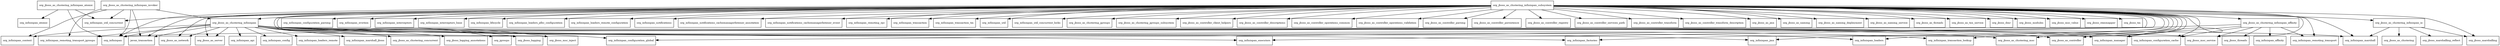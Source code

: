 digraph jboss_as_clustering_infinispan_7_4_0_Final_redhat_19_package_dependencies {
  node [shape = box, fontsize=10.0];
  org_jboss_as_clustering_infinispan -> javax_transaction;
  org_jboss_as_clustering_infinispan -> org_infinispan;
  org_jboss_as_clustering_infinispan -> org_infinispan_api;
  org_jboss_as_clustering_infinispan -> org_infinispan_config;
  org_jboss_as_clustering_infinispan -> org_infinispan_configuration_cache;
  org_jboss_as_clustering_infinispan -> org_infinispan_configuration_global;
  org_jboss_as_clustering_infinispan -> org_infinispan_context;
  org_jboss_as_clustering_infinispan -> org_infinispan_executors;
  org_jboss_as_clustering_infinispan -> org_infinispan_factories;
  org_jboss_as_clustering_infinispan -> org_infinispan_jmx;
  org_jboss_as_clustering_infinispan -> org_infinispan_loaders;
  org_jboss_as_clustering_infinispan -> org_infinispan_loaders_remote;
  org_jboss_as_clustering_infinispan -> org_infinispan_manager;
  org_jboss_as_clustering_infinispan -> org_infinispan_marshall;
  org_jboss_as_clustering_infinispan -> org_infinispan_marshall_jboss;
  org_jboss_as_clustering_infinispan -> org_infinispan_remoting_transport_jgroups;
  org_jboss_as_clustering_infinispan -> org_infinispan_transaction_lookup;
  org_jboss_as_clustering_infinispan -> org_jboss_as_clustering_concurrent;
  org_jboss_as_clustering_infinispan -> org_jboss_as_clustering_msc;
  org_jboss_as_clustering_infinispan -> org_jboss_as_controller;
  org_jboss_as_clustering_infinispan -> org_jboss_as_network;
  org_jboss_as_clustering_infinispan -> org_jboss_as_server;
  org_jboss_as_clustering_infinispan -> org_jboss_logging;
  org_jboss_as_clustering_infinispan -> org_jboss_logging_annotations;
  org_jboss_as_clustering_infinispan -> org_jboss_msc_inject;
  org_jboss_as_clustering_infinispan -> org_jboss_msc_service;
  org_jboss_as_clustering_infinispan -> org_jgroups;
  org_jboss_as_clustering_infinispan_affinity -> org_infinispan;
  org_jboss_as_clustering_infinispan_affinity -> org_infinispan_affinity;
  org_jboss_as_clustering_infinispan_affinity -> org_infinispan_configuration_cache;
  org_jboss_as_clustering_infinispan_affinity -> org_infinispan_manager;
  org_jboss_as_clustering_infinispan_affinity -> org_infinispan_remoting_transport;
  org_jboss_as_clustering_infinispan_affinity -> org_jboss_msc_service;
  org_jboss_as_clustering_infinispan_affinity -> org_jboss_threads;
  org_jboss_as_clustering_infinispan_atomic -> org_infinispan;
  org_jboss_as_clustering_infinispan_atomic -> org_infinispan_atomic;
  org_jboss_as_clustering_infinispan_atomic -> org_infinispan_util_concurrent;
  org_jboss_as_clustering_infinispan_invoker -> javax_transaction;
  org_jboss_as_clustering_infinispan_invoker -> org_infinispan;
  org_jboss_as_clustering_infinispan_invoker -> org_infinispan_context;
  org_jboss_as_clustering_infinispan_invoker -> org_infinispan_remoting_transport_jgroups;
  org_jboss_as_clustering_infinispan_invoker -> org_infinispan_util_concurrent;
  org_jboss_as_clustering_infinispan_invoker -> org_jboss_as_clustering_infinispan;
  org_jboss_as_clustering_infinispan_io -> org_infinispan_marshall;
  org_jboss_as_clustering_infinispan_io -> org_jboss_as_clustering;
  org_jboss_as_clustering_infinispan_io -> org_jboss_marshalling;
  org_jboss_as_clustering_infinispan_io -> org_jboss_marshalling_reflect;
  org_jboss_as_clustering_infinispan_subsystem -> javax_transaction;
  org_jboss_as_clustering_infinispan_subsystem -> org_infinispan;
  org_jboss_as_clustering_infinispan_subsystem -> org_infinispan_configuration_cache;
  org_jboss_as_clustering_infinispan_subsystem -> org_infinispan_configuration_global;
  org_jboss_as_clustering_infinispan_subsystem -> org_infinispan_configuration_parsing;
  org_jboss_as_clustering_infinispan_subsystem -> org_infinispan_eviction;
  org_jboss_as_clustering_infinispan_subsystem -> org_infinispan_executors;
  org_jboss_as_clustering_infinispan_subsystem -> org_infinispan_factories;
  org_jboss_as_clustering_infinispan_subsystem -> org_infinispan_interceptors;
  org_jboss_as_clustering_infinispan_subsystem -> org_infinispan_interceptors_base;
  org_jboss_as_clustering_infinispan_subsystem -> org_infinispan_jmx;
  org_jboss_as_clustering_infinispan_subsystem -> org_infinispan_lifecycle;
  org_jboss_as_clustering_infinispan_subsystem -> org_infinispan_loaders;
  org_jboss_as_clustering_infinispan_subsystem -> org_infinispan_loaders_jdbc_configuration;
  org_jboss_as_clustering_infinispan_subsystem -> org_infinispan_loaders_remote_configuration;
  org_jboss_as_clustering_infinispan_subsystem -> org_infinispan_manager;
  org_jboss_as_clustering_infinispan_subsystem -> org_infinispan_marshall;
  org_jboss_as_clustering_infinispan_subsystem -> org_infinispan_notifications;
  org_jboss_as_clustering_infinispan_subsystem -> org_infinispan_notifications_cachemanagerlistener_annotation;
  org_jboss_as_clustering_infinispan_subsystem -> org_infinispan_notifications_cachemanagerlistener_event;
  org_jboss_as_clustering_infinispan_subsystem -> org_infinispan_remoting_rpc;
  org_jboss_as_clustering_infinispan_subsystem -> org_infinispan_remoting_transport;
  org_jboss_as_clustering_infinispan_subsystem -> org_infinispan_transaction;
  org_jboss_as_clustering_infinispan_subsystem -> org_infinispan_transaction_lookup;
  org_jboss_as_clustering_infinispan_subsystem -> org_infinispan_transaction_tm;
  org_jboss_as_clustering_infinispan_subsystem -> org_infinispan_util;
  org_jboss_as_clustering_infinispan_subsystem -> org_infinispan_util_concurrent;
  org_jboss_as_clustering_infinispan_subsystem -> org_infinispan_util_concurrent_locks;
  org_jboss_as_clustering_infinispan_subsystem -> org_jboss_as_clustering_infinispan;
  org_jboss_as_clustering_infinispan_subsystem -> org_jboss_as_clustering_infinispan_affinity;
  org_jboss_as_clustering_infinispan_subsystem -> org_jboss_as_clustering_infinispan_io;
  org_jboss_as_clustering_infinispan_subsystem -> org_jboss_as_clustering_jgroups;
  org_jboss_as_clustering_infinispan_subsystem -> org_jboss_as_clustering_jgroups_subsystem;
  org_jboss_as_clustering_infinispan_subsystem -> org_jboss_as_clustering_msc;
  org_jboss_as_clustering_infinispan_subsystem -> org_jboss_as_controller;
  org_jboss_as_clustering_infinispan_subsystem -> org_jboss_as_controller_client_helpers;
  org_jboss_as_clustering_infinispan_subsystem -> org_jboss_as_controller_descriptions;
  org_jboss_as_clustering_infinispan_subsystem -> org_jboss_as_controller_operations_common;
  org_jboss_as_clustering_infinispan_subsystem -> org_jboss_as_controller_operations_validation;
  org_jboss_as_clustering_infinispan_subsystem -> org_jboss_as_controller_parsing;
  org_jboss_as_clustering_infinispan_subsystem -> org_jboss_as_controller_persistence;
  org_jboss_as_clustering_infinispan_subsystem -> org_jboss_as_controller_registry;
  org_jboss_as_clustering_infinispan_subsystem -> org_jboss_as_controller_services_path;
  org_jboss_as_clustering_infinispan_subsystem -> org_jboss_as_controller_transform;
  org_jboss_as_clustering_infinispan_subsystem -> org_jboss_as_controller_transform_description;
  org_jboss_as_clustering_infinispan_subsystem -> org_jboss_as_jmx;
  org_jboss_as_clustering_infinispan_subsystem -> org_jboss_as_naming;
  org_jboss_as_clustering_infinispan_subsystem -> org_jboss_as_naming_deployment;
  org_jboss_as_clustering_infinispan_subsystem -> org_jboss_as_naming_service;
  org_jboss_as_clustering_infinispan_subsystem -> org_jboss_as_network;
  org_jboss_as_clustering_infinispan_subsystem -> org_jboss_as_server;
  org_jboss_as_clustering_infinispan_subsystem -> org_jboss_as_threads;
  org_jboss_as_clustering_infinispan_subsystem -> org_jboss_as_txn_service;
  org_jboss_as_clustering_infinispan_subsystem -> org_jboss_dmr;
  org_jboss_as_clustering_infinispan_subsystem -> org_jboss_logging;
  org_jboss_as_clustering_infinispan_subsystem -> org_jboss_marshalling;
  org_jboss_as_clustering_infinispan_subsystem -> org_jboss_modules;
  org_jboss_as_clustering_infinispan_subsystem -> org_jboss_msc_inject;
  org_jboss_as_clustering_infinispan_subsystem -> org_jboss_msc_service;
  org_jboss_as_clustering_infinispan_subsystem -> org_jboss_msc_value;
  org_jboss_as_clustering_infinispan_subsystem -> org_jboss_staxmapper;
  org_jboss_as_clustering_infinispan_subsystem -> org_jboss_tm;
}
